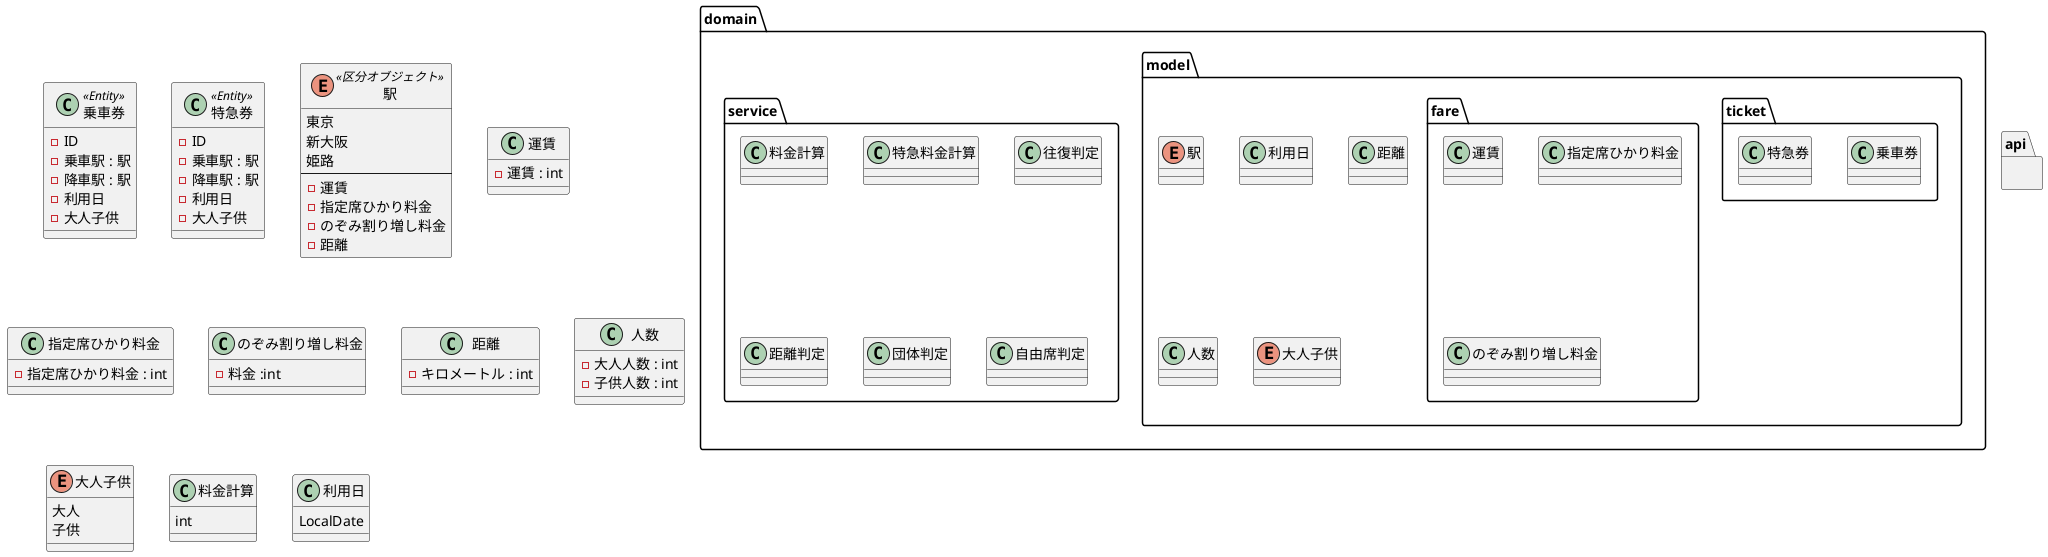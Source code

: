 @startuml

package domain {
    package model {

        enum 駅
        package ticket {
            class 乗車券
            class 特急券
        }
        package fare {
            class 運賃
            class 指定席ひかり料金
            class のぞみ割り増し料金
        }
        class 利用日
        class 距離
        class 人数
        enum 大人子供
    }

    package service {
        class 料金計算
        class 特急料金計算

        class 往復判定
        class 距離判定
        class 団体判定
        class 自由席判定
    }
}

package api {
}

class 乗車券 <<Entity>> {
    - ID
    - 乗車駅 : 駅
    - 降車駅 : 駅
    - 利用日
    - 大人子供
}
class 特急券 <<Entity>> {
    - ID
    - 乗車駅 : 駅
    - 降車駅 : 駅
    - 利用日
    - 大人子供
}
enum 駅 <<区分オブジェクト>> {
    東京
    新大阪
    姫路
    --
    - 運賃
    - 指定席ひかり料金
    - のぞみ割り増し料金
    - 距離
}
class 運賃 {
    - 運賃 : int
}
class 指定席ひかり料金 {
    - 指定席ひかり料金 : int
}
class のぞみ割り増し料金 {
    - 料金 :int
}
class 距離 {
    - キロメートル : int
}
class 人数 {
    - 大人人数 : int
    - 子供人数 : int
}
enum 大人子供 {
    大人
    子供
}
class 料金計算 {
    int
}
class 利用日 {
    LocalDate
}

@enduml